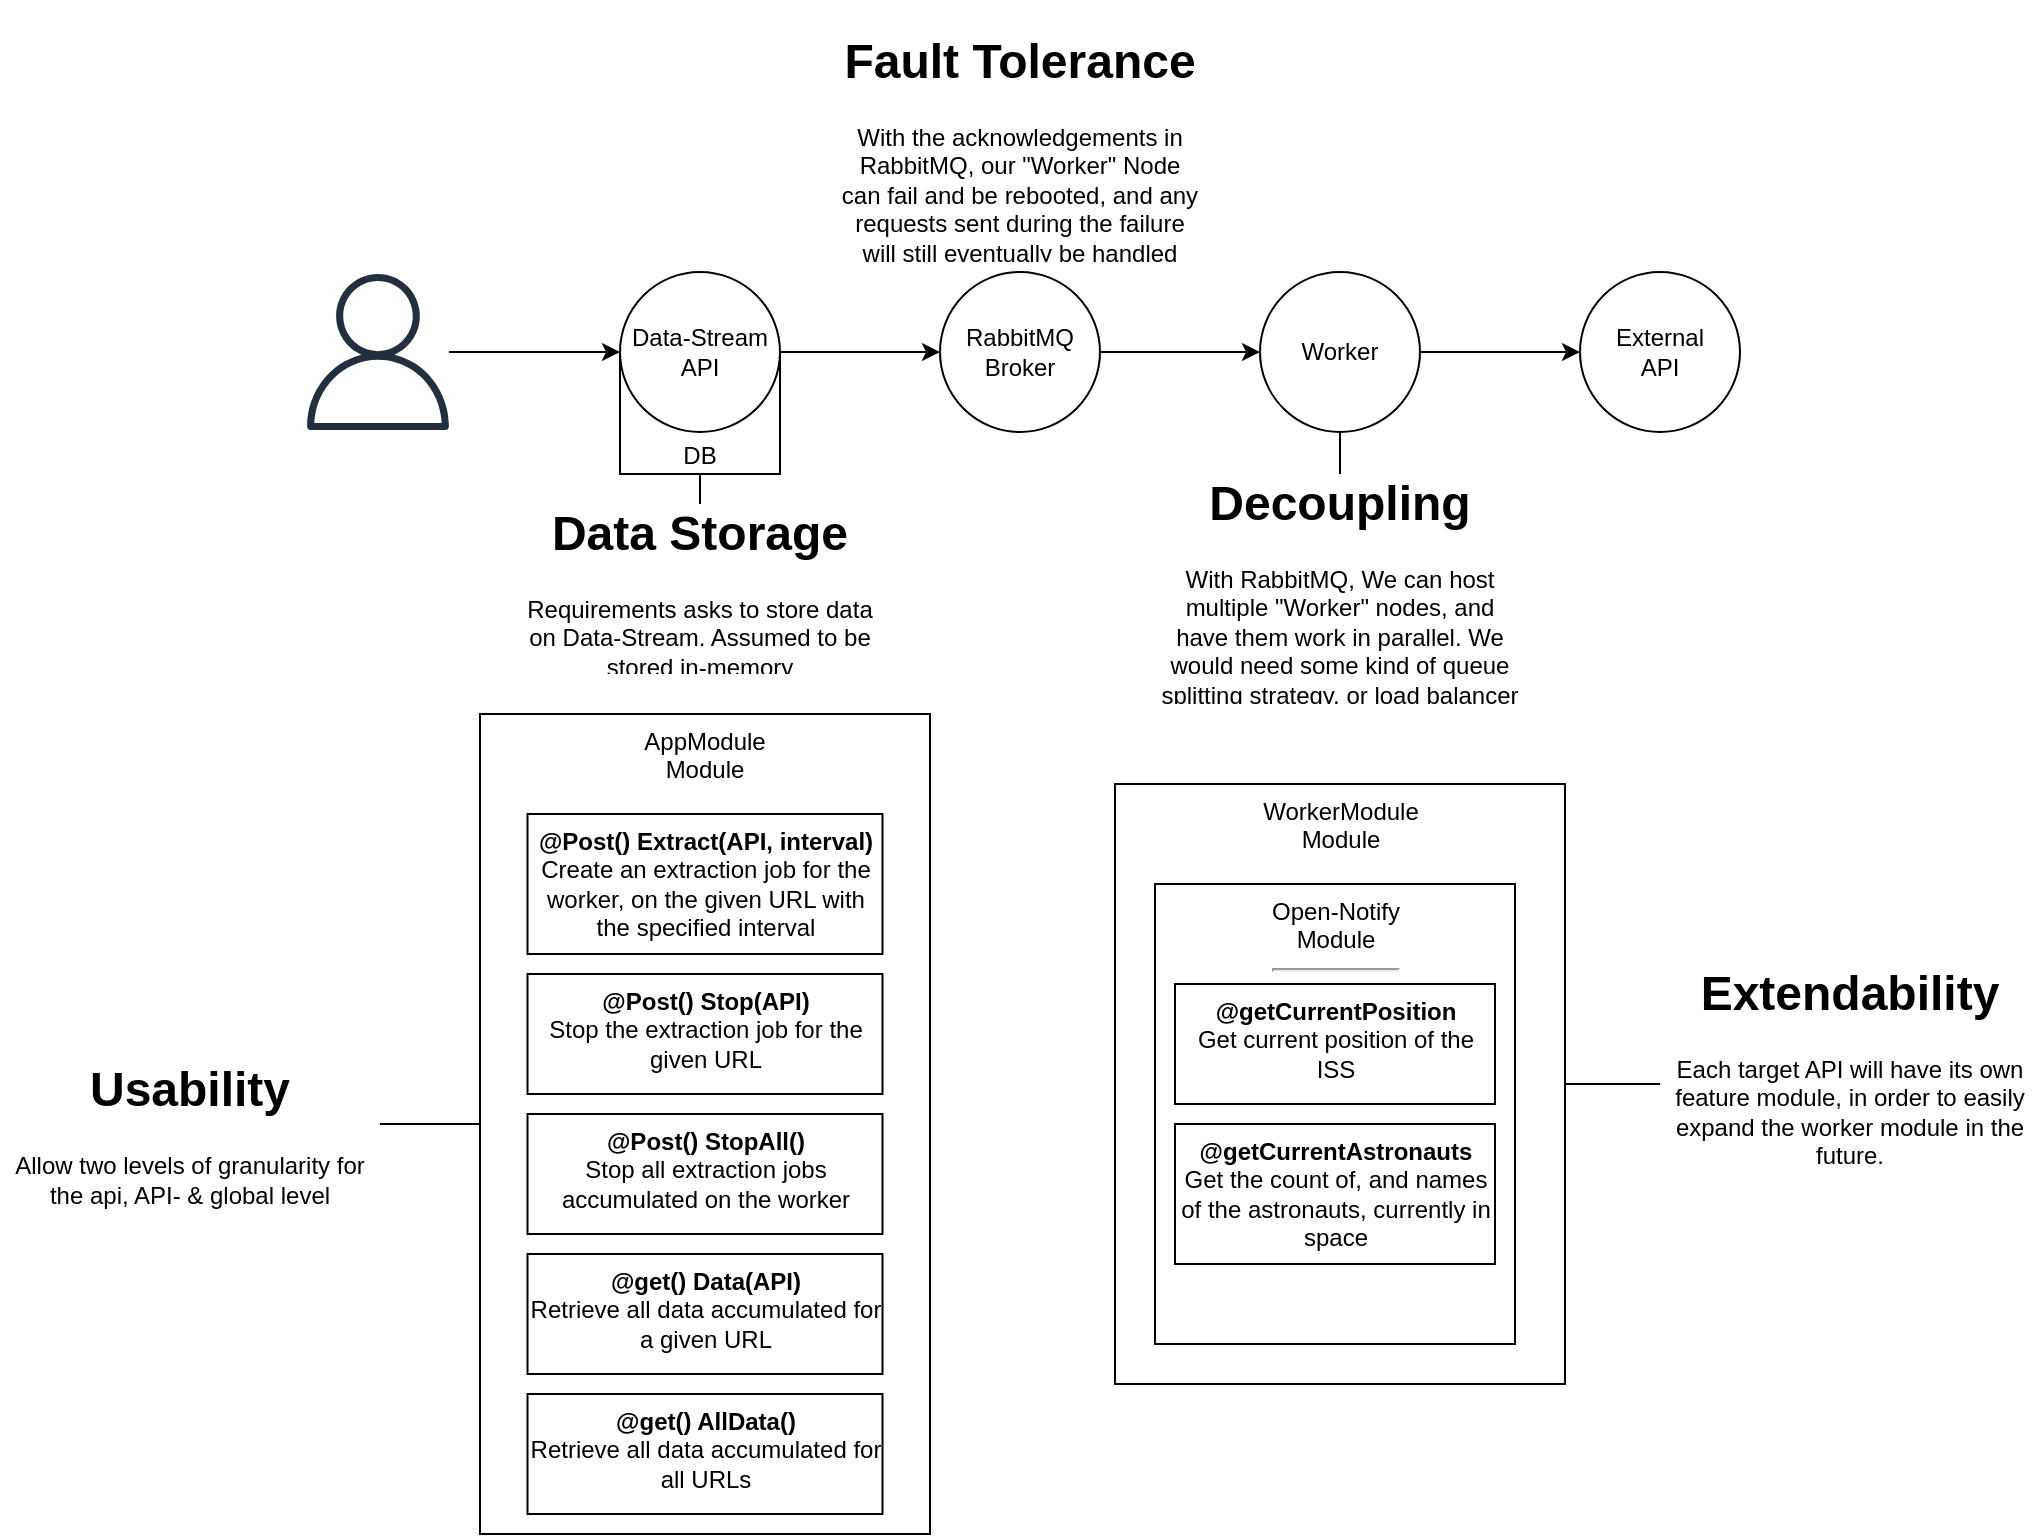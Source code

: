 <mxfile version="15.4.0" type="device"><diagram id="KMgYj1FbLF6o3dB146jQ" name="Page-1"><mxGraphModel dx="1086" dy="966" grid="1" gridSize="10" guides="1" tooltips="1" connect="1" arrows="1" fold="1" page="1" pageScale="1" pageWidth="850" pageHeight="1100" math="0" shadow="0"><root><mxCell id="0"/><mxCell id="1" parent="0"/><mxCell id="N8xnzEc2fLV-J77ZBzOZ-34" value="DB" style="rounded=0;whiteSpace=wrap;html=1;verticalAlign=bottom;" vertex="1" parent="1"><mxGeometry x="720" y="921" width="80" height="60" as="geometry"/></mxCell><mxCell id="N8xnzEc2fLV-J77ZBzOZ-35" value="" style="edgeStyle=orthogonalEdgeStyle;rounded=0;orthogonalLoop=1;jettySize=auto;html=1;" edge="1" parent="1" source="N8xnzEc2fLV-J77ZBzOZ-36" target="N8xnzEc2fLV-J77ZBzOZ-40"><mxGeometry relative="1" as="geometry"/></mxCell><mxCell id="N8xnzEc2fLV-J77ZBzOZ-36" value="Data-Stream&lt;br&gt;API" style="ellipse;whiteSpace=wrap;html=1;aspect=fixed;" vertex="1" parent="1"><mxGeometry x="720" y="880" width="80" height="80" as="geometry"/></mxCell><mxCell id="N8xnzEc2fLV-J77ZBzOZ-37" value="" style="edgeStyle=orthogonalEdgeStyle;rounded=0;orthogonalLoop=1;jettySize=auto;html=1;" edge="1" parent="1" source="N8xnzEc2fLV-J77ZBzOZ-38" target="N8xnzEc2fLV-J77ZBzOZ-36"><mxGeometry relative="1" as="geometry"/></mxCell><mxCell id="N8xnzEc2fLV-J77ZBzOZ-38" value="" style="sketch=0;outlineConnect=0;fontColor=#232F3E;gradientColor=none;fillColor=#232F3E;strokeColor=none;dashed=0;verticalLabelPosition=bottom;verticalAlign=top;align=center;html=1;fontSize=12;fontStyle=0;aspect=fixed;pointerEvents=1;shape=mxgraph.aws4.user;" vertex="1" parent="1"><mxGeometry x="560" y="881" width="78" height="78" as="geometry"/></mxCell><mxCell id="N8xnzEc2fLV-J77ZBzOZ-39" value="" style="edgeStyle=orthogonalEdgeStyle;rounded=0;orthogonalLoop=1;jettySize=auto;html=1;" edge="1" parent="1" source="N8xnzEc2fLV-J77ZBzOZ-40" target="N8xnzEc2fLV-J77ZBzOZ-42"><mxGeometry relative="1" as="geometry"/></mxCell><mxCell id="N8xnzEc2fLV-J77ZBzOZ-40" value="RabbitMQ&lt;br&gt;Broker" style="ellipse;whiteSpace=wrap;html=1;aspect=fixed;" vertex="1" parent="1"><mxGeometry x="880" y="880" width="80" height="80" as="geometry"/></mxCell><mxCell id="N8xnzEc2fLV-J77ZBzOZ-41" value="" style="edgeStyle=orthogonalEdgeStyle;rounded=0;orthogonalLoop=1;jettySize=auto;html=1;" edge="1" parent="1" source="N8xnzEc2fLV-J77ZBzOZ-42" target="N8xnzEc2fLV-J77ZBzOZ-43"><mxGeometry relative="1" as="geometry"/></mxCell><mxCell id="N8xnzEc2fLV-J77ZBzOZ-42" value="Worker" style="ellipse;whiteSpace=wrap;html=1;aspect=fixed;" vertex="1" parent="1"><mxGeometry x="1040" y="880" width="80" height="80" as="geometry"/></mxCell><mxCell id="N8xnzEc2fLV-J77ZBzOZ-43" value="External&lt;br&gt;API" style="ellipse;whiteSpace=wrap;html=1;aspect=fixed;" vertex="1" parent="1"><mxGeometry x="1200" y="880" width="80" height="80" as="geometry"/></mxCell><mxCell id="N8xnzEc2fLV-J77ZBzOZ-44" style="edgeStyle=orthogonalEdgeStyle;rounded=0;orthogonalLoop=1;jettySize=auto;html=1;exitX=0.5;exitY=0;exitDx=0;exitDy=0;entryX=0.5;entryY=1;entryDx=0;entryDy=0;endArrow=none;endFill=0;" edge="1" parent="1" source="N8xnzEc2fLV-J77ZBzOZ-45" target="N8xnzEc2fLV-J77ZBzOZ-34"><mxGeometry relative="1" as="geometry"/></mxCell><mxCell id="N8xnzEc2fLV-J77ZBzOZ-45" value="&lt;h1&gt;Data Storage&lt;/h1&gt;&lt;p&gt;Requirements asks to store data on Data-Stream. Assumed to be stored in-memory&lt;/p&gt;" style="text;html=1;strokeColor=none;fillColor=none;spacing=5;spacingTop=-20;whiteSpace=wrap;overflow=hidden;rounded=0;verticalAlign=bottom;align=center;" vertex="1" parent="1"><mxGeometry x="665" y="996" width="190" height="90" as="geometry"/></mxCell><mxCell id="N8xnzEc2fLV-J77ZBzOZ-46" value="&lt;h1&gt;Fault Tolerance&lt;/h1&gt;&lt;p&gt;With the acknowledgements in RabbitMQ, our &quot;Worker&quot; Node can fail and be rebooted, and any requests sent during the failure will still eventually be handled&lt;/p&gt;" style="text;html=1;strokeColor=none;fillColor=none;spacing=5;spacingTop=-20;whiteSpace=wrap;overflow=hidden;rounded=0;verticalAlign=bottom;align=center;" vertex="1" parent="1"><mxGeometry x="825" y="760" width="190" height="120" as="geometry"/></mxCell><mxCell id="N8xnzEc2fLV-J77ZBzOZ-47" style="edgeStyle=orthogonalEdgeStyle;rounded=0;orthogonalLoop=1;jettySize=auto;html=1;exitX=0.5;exitY=0;exitDx=0;exitDy=0;entryX=0.5;entryY=1;entryDx=0;entryDy=0;endArrow=none;endFill=0;" edge="1" parent="1" source="N8xnzEc2fLV-J77ZBzOZ-48" target="N8xnzEc2fLV-J77ZBzOZ-42"><mxGeometry relative="1" as="geometry"/></mxCell><mxCell id="N8xnzEc2fLV-J77ZBzOZ-48" value="&lt;h1&gt;Decoupling&lt;/h1&gt;&lt;p&gt;With RabbitMQ, We can host multiple &quot;Worker&quot; nodes, and have them work in parallel. We would need some kind of queue splitting strategy, or load balancer though.&lt;/p&gt;" style="text;html=1;strokeColor=none;fillColor=none;spacing=5;spacingTop=-20;whiteSpace=wrap;overflow=hidden;rounded=0;verticalAlign=bottom;align=center;" vertex="1" parent="1"><mxGeometry x="985" y="981" width="190" height="120" as="geometry"/></mxCell><mxCell id="N8xnzEc2fLV-J77ZBzOZ-49" value="" style="edgeStyle=orthogonalEdgeStyle;rounded=0;orthogonalLoop=1;jettySize=auto;html=1;endArrow=none;endFill=0;entryX=1;entryY=0.5;entryDx=0;entryDy=0;" edge="1" parent="1" source="N8xnzEc2fLV-J77ZBzOZ-50" target="N8xnzEc2fLV-J77ZBzOZ-59"><mxGeometry relative="1" as="geometry"/></mxCell><mxCell id="N8xnzEc2fLV-J77ZBzOZ-50" value="&lt;h1&gt;Extendability&lt;/h1&gt;&lt;p&gt;Each target API will have its own feature module, in order to easily expand the worker module in the future.&lt;/p&gt;" style="text;html=1;strokeColor=none;fillColor=none;spacing=5;spacingTop=-20;whiteSpace=wrap;overflow=hidden;rounded=0;verticalAlign=bottom;align=center;" vertex="1" parent="1"><mxGeometry x="1240" y="1226" width="190" height="120" as="geometry"/></mxCell><mxCell id="N8xnzEc2fLV-J77ZBzOZ-51" value="" style="group" vertex="1" connectable="0" parent="1"><mxGeometry x="650" y="1101" width="225" height="410" as="geometry"/></mxCell><mxCell id="N8xnzEc2fLV-J77ZBzOZ-52" value="AppModule&lt;br&gt;Module" style="rounded=0;whiteSpace=wrap;html=1;verticalAlign=top;" vertex="1" parent="N8xnzEc2fLV-J77ZBzOZ-51"><mxGeometry width="225" height="410" as="geometry"/></mxCell><mxCell id="N8xnzEc2fLV-J77ZBzOZ-53" value="&lt;b&gt;@Post() Extract(API, interval)&lt;/b&gt;&lt;br&gt;Create an extraction job for the worker, on the given URL with the specified interval" style="rounded=0;whiteSpace=wrap;html=1;verticalAlign=top;" vertex="1" parent="N8xnzEc2fLV-J77ZBzOZ-51"><mxGeometry x="23.75" y="50" width="177.5" height="70" as="geometry"/></mxCell><mxCell id="N8xnzEc2fLV-J77ZBzOZ-54" value="&lt;b&gt;@Post() Stop(API)&lt;/b&gt;&lt;br&gt;Stop the extraction job for the given URL" style="rounded=0;whiteSpace=wrap;html=1;verticalAlign=top;" vertex="1" parent="N8xnzEc2fLV-J77ZBzOZ-51"><mxGeometry x="23.75" y="130" width="177.5" height="60" as="geometry"/></mxCell><mxCell id="N8xnzEc2fLV-J77ZBzOZ-55" value="&lt;b&gt;@Post() StopAll()&lt;/b&gt;&lt;br&gt;Stop all extraction jobs accumulated on the worker" style="rounded=0;whiteSpace=wrap;html=1;verticalAlign=top;" vertex="1" parent="N8xnzEc2fLV-J77ZBzOZ-51"><mxGeometry x="23.75" y="200" width="177.5" height="60" as="geometry"/></mxCell><mxCell id="N8xnzEc2fLV-J77ZBzOZ-56" value="&lt;b&gt;@get() Data(API)&lt;/b&gt;&lt;br&gt;Retrieve all data accumulated for a given URL" style="rounded=0;whiteSpace=wrap;html=1;verticalAlign=top;" vertex="1" parent="N8xnzEc2fLV-J77ZBzOZ-51"><mxGeometry x="23.75" y="270" width="177.5" height="60" as="geometry"/></mxCell><mxCell id="N8xnzEc2fLV-J77ZBzOZ-57" value="&lt;b&gt;@get() AllData()&lt;/b&gt;&lt;br&gt;Retrieve all data accumulated for all URLs" style="rounded=0;whiteSpace=wrap;html=1;verticalAlign=top;" vertex="1" parent="N8xnzEc2fLV-J77ZBzOZ-51"><mxGeometry x="23.75" y="340" width="177.5" height="60" as="geometry"/></mxCell><mxCell id="N8xnzEc2fLV-J77ZBzOZ-58" value="" style="group" vertex="1" connectable="0" parent="1"><mxGeometry x="967.5" y="1136" width="225" height="300" as="geometry"/></mxCell><mxCell id="N8xnzEc2fLV-J77ZBzOZ-59" value="WorkerModule&lt;br&gt;Module" style="rounded=0;whiteSpace=wrap;html=1;verticalAlign=top;" vertex="1" parent="N8xnzEc2fLV-J77ZBzOZ-58"><mxGeometry width="225" height="300" as="geometry"/></mxCell><mxCell id="N8xnzEc2fLV-J77ZBzOZ-60" value="" style="group" vertex="1" connectable="0" parent="N8xnzEc2fLV-J77ZBzOZ-58"><mxGeometry x="20" y="50" width="180" height="230" as="geometry"/></mxCell><mxCell id="N8xnzEc2fLV-J77ZBzOZ-61" value="Open-Notify&lt;br&gt;Module&lt;hr&gt;" style="rounded=0;whiteSpace=wrap;html=1;verticalAlign=top;" vertex="1" parent="N8xnzEc2fLV-J77ZBzOZ-60"><mxGeometry width="180" height="230" as="geometry"/></mxCell><mxCell id="N8xnzEc2fLV-J77ZBzOZ-62" value="&lt;b&gt;@getCurrentPosition&lt;/b&gt;&lt;br&gt;Get current position of the ISS" style="rounded=0;whiteSpace=wrap;html=1;verticalAlign=top;" vertex="1" parent="N8xnzEc2fLV-J77ZBzOZ-60"><mxGeometry x="10" y="50" width="160" height="60" as="geometry"/></mxCell><mxCell id="N8xnzEc2fLV-J77ZBzOZ-63" value="&lt;b&gt;@getCurrentAstronauts&lt;/b&gt;&lt;br&gt;Get the count of, and names of the astronauts, currently in space" style="rounded=0;whiteSpace=wrap;html=1;verticalAlign=top;" vertex="1" parent="N8xnzEc2fLV-J77ZBzOZ-60"><mxGeometry x="10" y="120" width="160" height="70" as="geometry"/></mxCell><mxCell id="N8xnzEc2fLV-J77ZBzOZ-64" style="edgeStyle=orthogonalEdgeStyle;rounded=0;orthogonalLoop=1;jettySize=auto;html=1;exitX=1;exitY=0.5;exitDx=0;exitDy=0;entryX=0;entryY=0.5;entryDx=0;entryDy=0;endArrow=none;endFill=0;" edge="1" parent="1" source="N8xnzEc2fLV-J77ZBzOZ-65" target="N8xnzEc2fLV-J77ZBzOZ-52"><mxGeometry relative="1" as="geometry"/></mxCell><mxCell id="N8xnzEc2fLV-J77ZBzOZ-65" value="&lt;h1&gt;Usability&lt;/h1&gt;&lt;p&gt;Allow two levels of granularity for the api, API- &amp;amp; global level&lt;/p&gt;" style="text;html=1;strokeColor=none;fillColor=none;spacing=5;spacingTop=-20;whiteSpace=wrap;overflow=hidden;rounded=0;verticalAlign=bottom;align=center;" vertex="1" parent="1"><mxGeometry x="410" y="1246" width="190" height="120" as="geometry"/></mxCell></root></mxGraphModel></diagram></mxfile>